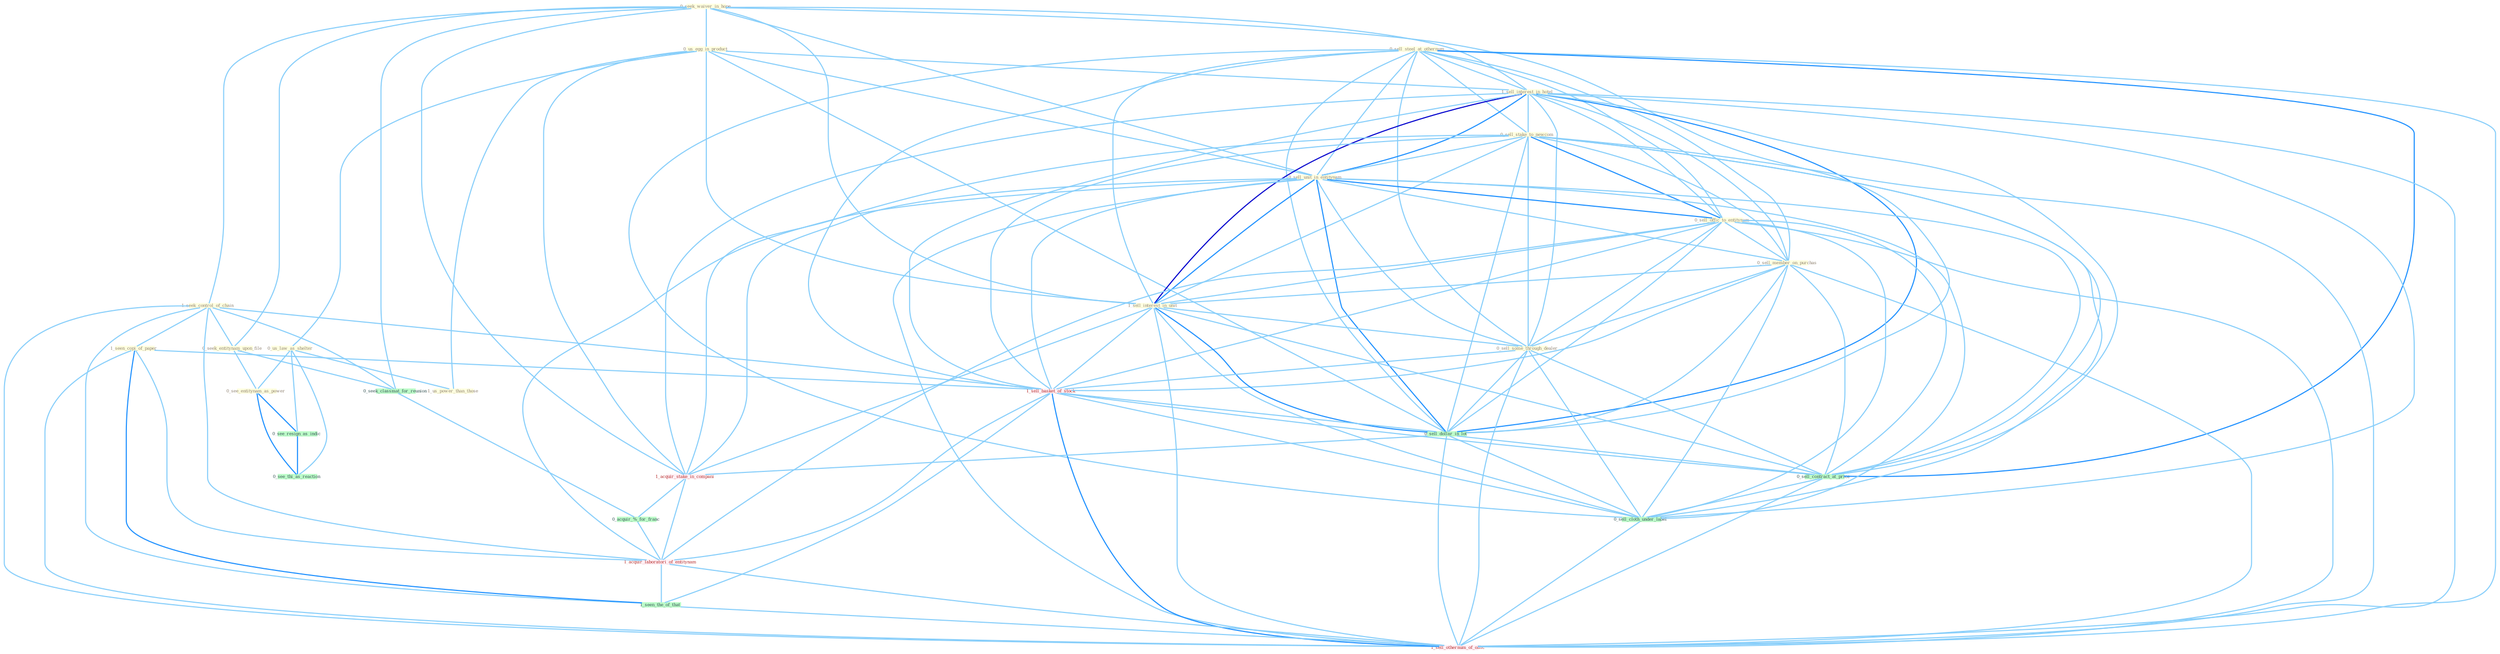 Graph G{ 
    node
    [shape=polygon,style=filled,width=.5,height=.06,color="#BDFCC9",fixedsize=true,fontsize=4,
    fontcolor="#2f4f4f"];
    {node
    [color="#ffffe0", fontcolor="#8b7d6b"] "0_seek_waiver_in_hope " "1_seek_control_of_chain " "0_seek_entitynam_upon_file " "0_us_egg_in_product " "0_sell_steel_at_othernum " "1_sell_interest_in_hotel " "0_sell_stake_to_newcom " "0_sell_unit_in_entitynam " "0_sell_offic_to_entitynam " "0_us_law_as_shelter " "0_see_entitynam_as_power " "1_seen_copi_of_paper " "0_sell_member_on_purchas " "1_sell_interest_in_unit " "0_sell_some_through_dealer " "1_us_power_than_those "}
{node [color="#fff0f5", fontcolor="#b22222"] "1_sell_basket_of_stock " "1_acquir_stake_in_compani " "1_acquir_laboratori_of_entitynam " "1_sell_othernum_of_offic "}
edge [color="#B0E2FF"];

	"0_seek_waiver_in_hope " -- "1_seek_control_of_chain " [w="1", color="#87cefa" ];
	"0_seek_waiver_in_hope " -- "0_seek_entitynam_upon_file " [w="1", color="#87cefa" ];
	"0_seek_waiver_in_hope " -- "0_us_egg_in_product " [w="1", color="#87cefa" ];
	"0_seek_waiver_in_hope " -- "1_sell_interest_in_hotel " [w="1", color="#87cefa" ];
	"0_seek_waiver_in_hope " -- "0_sell_unit_in_entitynam " [w="1", color="#87cefa" ];
	"0_seek_waiver_in_hope " -- "1_sell_interest_in_unit " [w="1", color="#87cefa" ];
	"0_seek_waiver_in_hope " -- "0_seek_classmat_for_reunion " [w="1", color="#87cefa" ];
	"0_seek_waiver_in_hope " -- "0_sell_dollar_in_lot " [w="1", color="#87cefa" ];
	"0_seek_waiver_in_hope " -- "1_acquir_stake_in_compani " [w="1", color="#87cefa" ];
	"1_seek_control_of_chain " -- "0_seek_entitynam_upon_file " [w="1", color="#87cefa" ];
	"1_seek_control_of_chain " -- "1_seen_copi_of_paper " [w="1", color="#87cefa" ];
	"1_seek_control_of_chain " -- "0_seek_classmat_for_reunion " [w="1", color="#87cefa" ];
	"1_seek_control_of_chain " -- "1_sell_basket_of_stock " [w="1", color="#87cefa" ];
	"1_seek_control_of_chain " -- "1_acquir_laboratori_of_entitynam " [w="1", color="#87cefa" ];
	"1_seek_control_of_chain " -- "1_seen_the_of_that " [w="1", color="#87cefa" ];
	"1_seek_control_of_chain " -- "1_sell_othernum_of_offic " [w="1", color="#87cefa" ];
	"0_seek_entitynam_upon_file " -- "0_see_entitynam_as_power " [w="1", color="#87cefa" ];
	"0_seek_entitynam_upon_file " -- "0_seek_classmat_for_reunion " [w="1", color="#87cefa" ];
	"0_us_egg_in_product " -- "1_sell_interest_in_hotel " [w="1", color="#87cefa" ];
	"0_us_egg_in_product " -- "0_sell_unit_in_entitynam " [w="1", color="#87cefa" ];
	"0_us_egg_in_product " -- "0_us_law_as_shelter " [w="1", color="#87cefa" ];
	"0_us_egg_in_product " -- "1_sell_interest_in_unit " [w="1", color="#87cefa" ];
	"0_us_egg_in_product " -- "1_us_power_than_those " [w="1", color="#87cefa" ];
	"0_us_egg_in_product " -- "0_sell_dollar_in_lot " [w="1", color="#87cefa" ];
	"0_us_egg_in_product " -- "1_acquir_stake_in_compani " [w="1", color="#87cefa" ];
	"0_sell_steel_at_othernum " -- "1_sell_interest_in_hotel " [w="1", color="#87cefa" ];
	"0_sell_steel_at_othernum " -- "0_sell_stake_to_newcom " [w="1", color="#87cefa" ];
	"0_sell_steel_at_othernum " -- "0_sell_unit_in_entitynam " [w="1", color="#87cefa" ];
	"0_sell_steel_at_othernum " -- "0_sell_offic_to_entitynam " [w="1", color="#87cefa" ];
	"0_sell_steel_at_othernum " -- "0_sell_member_on_purchas " [w="1", color="#87cefa" ];
	"0_sell_steel_at_othernum " -- "1_sell_interest_in_unit " [w="1", color="#87cefa" ];
	"0_sell_steel_at_othernum " -- "0_sell_some_through_dealer " [w="1", color="#87cefa" ];
	"0_sell_steel_at_othernum " -- "1_sell_basket_of_stock " [w="1", color="#87cefa" ];
	"0_sell_steel_at_othernum " -- "0_sell_dollar_in_lot " [w="1", color="#87cefa" ];
	"0_sell_steel_at_othernum " -- "0_sell_contract_at_price " [w="2", color="#1e90ff" , len=0.8];
	"0_sell_steel_at_othernum " -- "0_sell_cloth_under_label " [w="1", color="#87cefa" ];
	"0_sell_steel_at_othernum " -- "1_sell_othernum_of_offic " [w="1", color="#87cefa" ];
	"1_sell_interest_in_hotel " -- "0_sell_stake_to_newcom " [w="1", color="#87cefa" ];
	"1_sell_interest_in_hotel " -- "0_sell_unit_in_entitynam " [w="2", color="#1e90ff" , len=0.8];
	"1_sell_interest_in_hotel " -- "0_sell_offic_to_entitynam " [w="1", color="#87cefa" ];
	"1_sell_interest_in_hotel " -- "0_sell_member_on_purchas " [w="1", color="#87cefa" ];
	"1_sell_interest_in_hotel " -- "1_sell_interest_in_unit " [w="3", color="#0000cd" , len=0.6];
	"1_sell_interest_in_hotel " -- "0_sell_some_through_dealer " [w="1", color="#87cefa" ];
	"1_sell_interest_in_hotel " -- "1_sell_basket_of_stock " [w="1", color="#87cefa" ];
	"1_sell_interest_in_hotel " -- "0_sell_dollar_in_lot " [w="2", color="#1e90ff" , len=0.8];
	"1_sell_interest_in_hotel " -- "1_acquir_stake_in_compani " [w="1", color="#87cefa" ];
	"1_sell_interest_in_hotel " -- "0_sell_contract_at_price " [w="1", color="#87cefa" ];
	"1_sell_interest_in_hotel " -- "0_sell_cloth_under_label " [w="1", color="#87cefa" ];
	"1_sell_interest_in_hotel " -- "1_sell_othernum_of_offic " [w="1", color="#87cefa" ];
	"0_sell_stake_to_newcom " -- "0_sell_unit_in_entitynam " [w="1", color="#87cefa" ];
	"0_sell_stake_to_newcom " -- "0_sell_offic_to_entitynam " [w="2", color="#1e90ff" , len=0.8];
	"0_sell_stake_to_newcom " -- "0_sell_member_on_purchas " [w="1", color="#87cefa" ];
	"0_sell_stake_to_newcom " -- "1_sell_interest_in_unit " [w="1", color="#87cefa" ];
	"0_sell_stake_to_newcom " -- "0_sell_some_through_dealer " [w="1", color="#87cefa" ];
	"0_sell_stake_to_newcom " -- "1_sell_basket_of_stock " [w="1", color="#87cefa" ];
	"0_sell_stake_to_newcom " -- "0_sell_dollar_in_lot " [w="1", color="#87cefa" ];
	"0_sell_stake_to_newcom " -- "1_acquir_stake_in_compani " [w="1", color="#87cefa" ];
	"0_sell_stake_to_newcom " -- "0_sell_contract_at_price " [w="1", color="#87cefa" ];
	"0_sell_stake_to_newcom " -- "0_sell_cloth_under_label " [w="1", color="#87cefa" ];
	"0_sell_stake_to_newcom " -- "1_sell_othernum_of_offic " [w="1", color="#87cefa" ];
	"0_sell_unit_in_entitynam " -- "0_sell_offic_to_entitynam " [w="2", color="#1e90ff" , len=0.8];
	"0_sell_unit_in_entitynam " -- "0_sell_member_on_purchas " [w="1", color="#87cefa" ];
	"0_sell_unit_in_entitynam " -- "1_sell_interest_in_unit " [w="2", color="#1e90ff" , len=0.8];
	"0_sell_unit_in_entitynam " -- "0_sell_some_through_dealer " [w="1", color="#87cefa" ];
	"0_sell_unit_in_entitynam " -- "1_sell_basket_of_stock " [w="1", color="#87cefa" ];
	"0_sell_unit_in_entitynam " -- "0_sell_dollar_in_lot " [w="2", color="#1e90ff" , len=0.8];
	"0_sell_unit_in_entitynam " -- "1_acquir_stake_in_compani " [w="1", color="#87cefa" ];
	"0_sell_unit_in_entitynam " -- "0_sell_contract_at_price " [w="1", color="#87cefa" ];
	"0_sell_unit_in_entitynam " -- "1_acquir_laboratori_of_entitynam " [w="1", color="#87cefa" ];
	"0_sell_unit_in_entitynam " -- "0_sell_cloth_under_label " [w="1", color="#87cefa" ];
	"0_sell_unit_in_entitynam " -- "1_sell_othernum_of_offic " [w="1", color="#87cefa" ];
	"0_sell_offic_to_entitynam " -- "0_sell_member_on_purchas " [w="1", color="#87cefa" ];
	"0_sell_offic_to_entitynam " -- "1_sell_interest_in_unit " [w="1", color="#87cefa" ];
	"0_sell_offic_to_entitynam " -- "0_sell_some_through_dealer " [w="1", color="#87cefa" ];
	"0_sell_offic_to_entitynam " -- "1_sell_basket_of_stock " [w="1", color="#87cefa" ];
	"0_sell_offic_to_entitynam " -- "0_sell_dollar_in_lot " [w="1", color="#87cefa" ];
	"0_sell_offic_to_entitynam " -- "0_sell_contract_at_price " [w="1", color="#87cefa" ];
	"0_sell_offic_to_entitynam " -- "1_acquir_laboratori_of_entitynam " [w="1", color="#87cefa" ];
	"0_sell_offic_to_entitynam " -- "0_sell_cloth_under_label " [w="1", color="#87cefa" ];
	"0_sell_offic_to_entitynam " -- "1_sell_othernum_of_offic " [w="1", color="#87cefa" ];
	"0_us_law_as_shelter " -- "0_see_entitynam_as_power " [w="1", color="#87cefa" ];
	"0_us_law_as_shelter " -- "1_us_power_than_those " [w="1", color="#87cefa" ];
	"0_us_law_as_shelter " -- "0_see_resign_as_indic " [w="1", color="#87cefa" ];
	"0_us_law_as_shelter " -- "0_see_thi_as_reaction " [w="1", color="#87cefa" ];
	"0_see_entitynam_as_power " -- "0_see_resign_as_indic " [w="2", color="#1e90ff" , len=0.8];
	"0_see_entitynam_as_power " -- "0_see_thi_as_reaction " [w="2", color="#1e90ff" , len=0.8];
	"1_seen_copi_of_paper " -- "1_sell_basket_of_stock " [w="1", color="#87cefa" ];
	"1_seen_copi_of_paper " -- "1_acquir_laboratori_of_entitynam " [w="1", color="#87cefa" ];
	"1_seen_copi_of_paper " -- "1_seen_the_of_that " [w="2", color="#1e90ff" , len=0.8];
	"1_seen_copi_of_paper " -- "1_sell_othernum_of_offic " [w="1", color="#87cefa" ];
	"0_sell_member_on_purchas " -- "1_sell_interest_in_unit " [w="1", color="#87cefa" ];
	"0_sell_member_on_purchas " -- "0_sell_some_through_dealer " [w="1", color="#87cefa" ];
	"0_sell_member_on_purchas " -- "1_sell_basket_of_stock " [w="1", color="#87cefa" ];
	"0_sell_member_on_purchas " -- "0_sell_dollar_in_lot " [w="1", color="#87cefa" ];
	"0_sell_member_on_purchas " -- "0_sell_contract_at_price " [w="1", color="#87cefa" ];
	"0_sell_member_on_purchas " -- "0_sell_cloth_under_label " [w="1", color="#87cefa" ];
	"0_sell_member_on_purchas " -- "1_sell_othernum_of_offic " [w="1", color="#87cefa" ];
	"1_sell_interest_in_unit " -- "0_sell_some_through_dealer " [w="1", color="#87cefa" ];
	"1_sell_interest_in_unit " -- "1_sell_basket_of_stock " [w="1", color="#87cefa" ];
	"1_sell_interest_in_unit " -- "0_sell_dollar_in_lot " [w="2", color="#1e90ff" , len=0.8];
	"1_sell_interest_in_unit " -- "1_acquir_stake_in_compani " [w="1", color="#87cefa" ];
	"1_sell_interest_in_unit " -- "0_sell_contract_at_price " [w="1", color="#87cefa" ];
	"1_sell_interest_in_unit " -- "0_sell_cloth_under_label " [w="1", color="#87cefa" ];
	"1_sell_interest_in_unit " -- "1_sell_othernum_of_offic " [w="1", color="#87cefa" ];
	"0_sell_some_through_dealer " -- "1_sell_basket_of_stock " [w="1", color="#87cefa" ];
	"0_sell_some_through_dealer " -- "0_sell_dollar_in_lot " [w="1", color="#87cefa" ];
	"0_sell_some_through_dealer " -- "0_sell_contract_at_price " [w="1", color="#87cefa" ];
	"0_sell_some_through_dealer " -- "0_sell_cloth_under_label " [w="1", color="#87cefa" ];
	"0_sell_some_through_dealer " -- "1_sell_othernum_of_offic " [w="1", color="#87cefa" ];
	"0_seek_classmat_for_reunion " -- "0_acquir_%_for_franc " [w="1", color="#87cefa" ];
	"1_sell_basket_of_stock " -- "0_sell_dollar_in_lot " [w="1", color="#87cefa" ];
	"1_sell_basket_of_stock " -- "0_sell_contract_at_price " [w="1", color="#87cefa" ];
	"1_sell_basket_of_stock " -- "1_acquir_laboratori_of_entitynam " [w="1", color="#87cefa" ];
	"1_sell_basket_of_stock " -- "0_sell_cloth_under_label " [w="1", color="#87cefa" ];
	"1_sell_basket_of_stock " -- "1_seen_the_of_that " [w="1", color="#87cefa" ];
	"1_sell_basket_of_stock " -- "1_sell_othernum_of_offic " [w="2", color="#1e90ff" , len=0.8];
	"0_sell_dollar_in_lot " -- "1_acquir_stake_in_compani " [w="1", color="#87cefa" ];
	"0_sell_dollar_in_lot " -- "0_sell_contract_at_price " [w="1", color="#87cefa" ];
	"0_sell_dollar_in_lot " -- "0_sell_cloth_under_label " [w="1", color="#87cefa" ];
	"0_sell_dollar_in_lot " -- "1_sell_othernum_of_offic " [w="1", color="#87cefa" ];
	"0_see_resign_as_indic " -- "0_see_thi_as_reaction " [w="2", color="#1e90ff" , len=0.8];
	"1_acquir_stake_in_compani " -- "0_acquir_%_for_franc " [w="1", color="#87cefa" ];
	"1_acquir_stake_in_compani " -- "1_acquir_laboratori_of_entitynam " [w="1", color="#87cefa" ];
	"0_acquir_%_for_franc " -- "1_acquir_laboratori_of_entitynam " [w="1", color="#87cefa" ];
	"0_sell_contract_at_price " -- "0_sell_cloth_under_label " [w="1", color="#87cefa" ];
	"0_sell_contract_at_price " -- "1_sell_othernum_of_offic " [w="1", color="#87cefa" ];
	"1_acquir_laboratori_of_entitynam " -- "1_seen_the_of_that " [w="1", color="#87cefa" ];
	"1_acquir_laboratori_of_entitynam " -- "1_sell_othernum_of_offic " [w="1", color="#87cefa" ];
	"0_sell_cloth_under_label " -- "1_sell_othernum_of_offic " [w="1", color="#87cefa" ];
	"1_seen_the_of_that " -- "1_sell_othernum_of_offic " [w="1", color="#87cefa" ];
}